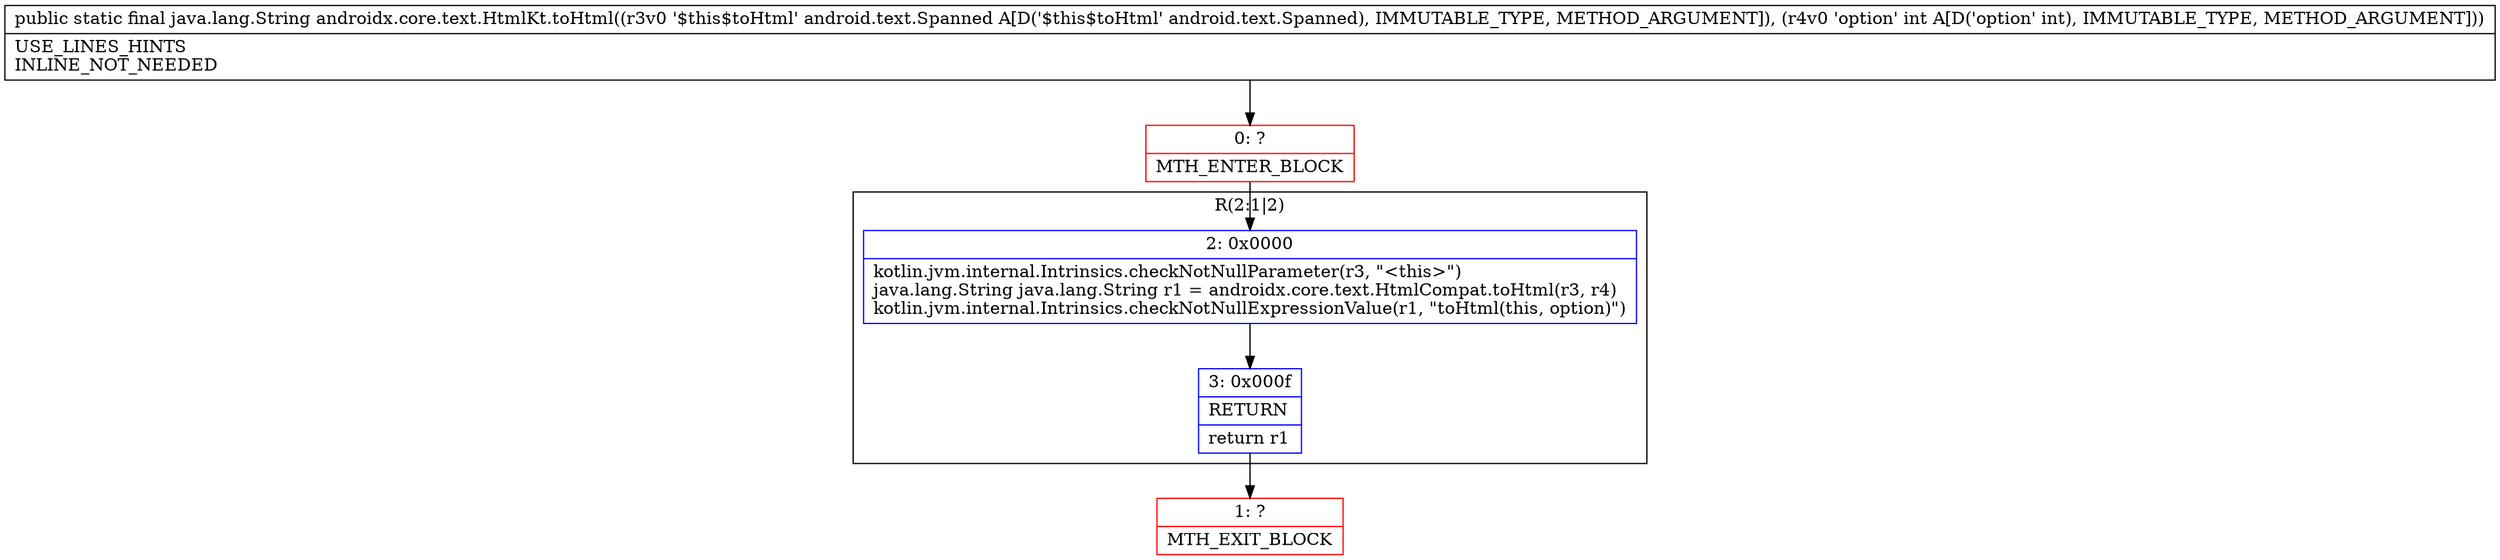 digraph "CFG forandroidx.core.text.HtmlKt.toHtml(Landroid\/text\/Spanned;I)Ljava\/lang\/String;" {
subgraph cluster_Region_1643949015 {
label = "R(2:1|2)";
node [shape=record,color=blue];
Node_2 [shape=record,label="{2\:\ 0x0000|kotlin.jvm.internal.Intrinsics.checkNotNullParameter(r3, \"\<this\>\")\ljava.lang.String java.lang.String r1 = androidx.core.text.HtmlCompat.toHtml(r3, r4)\lkotlin.jvm.internal.Intrinsics.checkNotNullExpressionValue(r1, \"toHtml(this, option)\")\l}"];
Node_3 [shape=record,label="{3\:\ 0x000f|RETURN\l|return r1\l}"];
}
Node_0 [shape=record,color=red,label="{0\:\ ?|MTH_ENTER_BLOCK\l}"];
Node_1 [shape=record,color=red,label="{1\:\ ?|MTH_EXIT_BLOCK\l}"];
MethodNode[shape=record,label="{public static final java.lang.String androidx.core.text.HtmlKt.toHtml((r3v0 '$this$toHtml' android.text.Spanned A[D('$this$toHtml' android.text.Spanned), IMMUTABLE_TYPE, METHOD_ARGUMENT]), (r4v0 'option' int A[D('option' int), IMMUTABLE_TYPE, METHOD_ARGUMENT]))  | USE_LINES_HINTS\lINLINE_NOT_NEEDED\l}"];
MethodNode -> Node_0;Node_2 -> Node_3;
Node_3 -> Node_1;
Node_0 -> Node_2;
}

